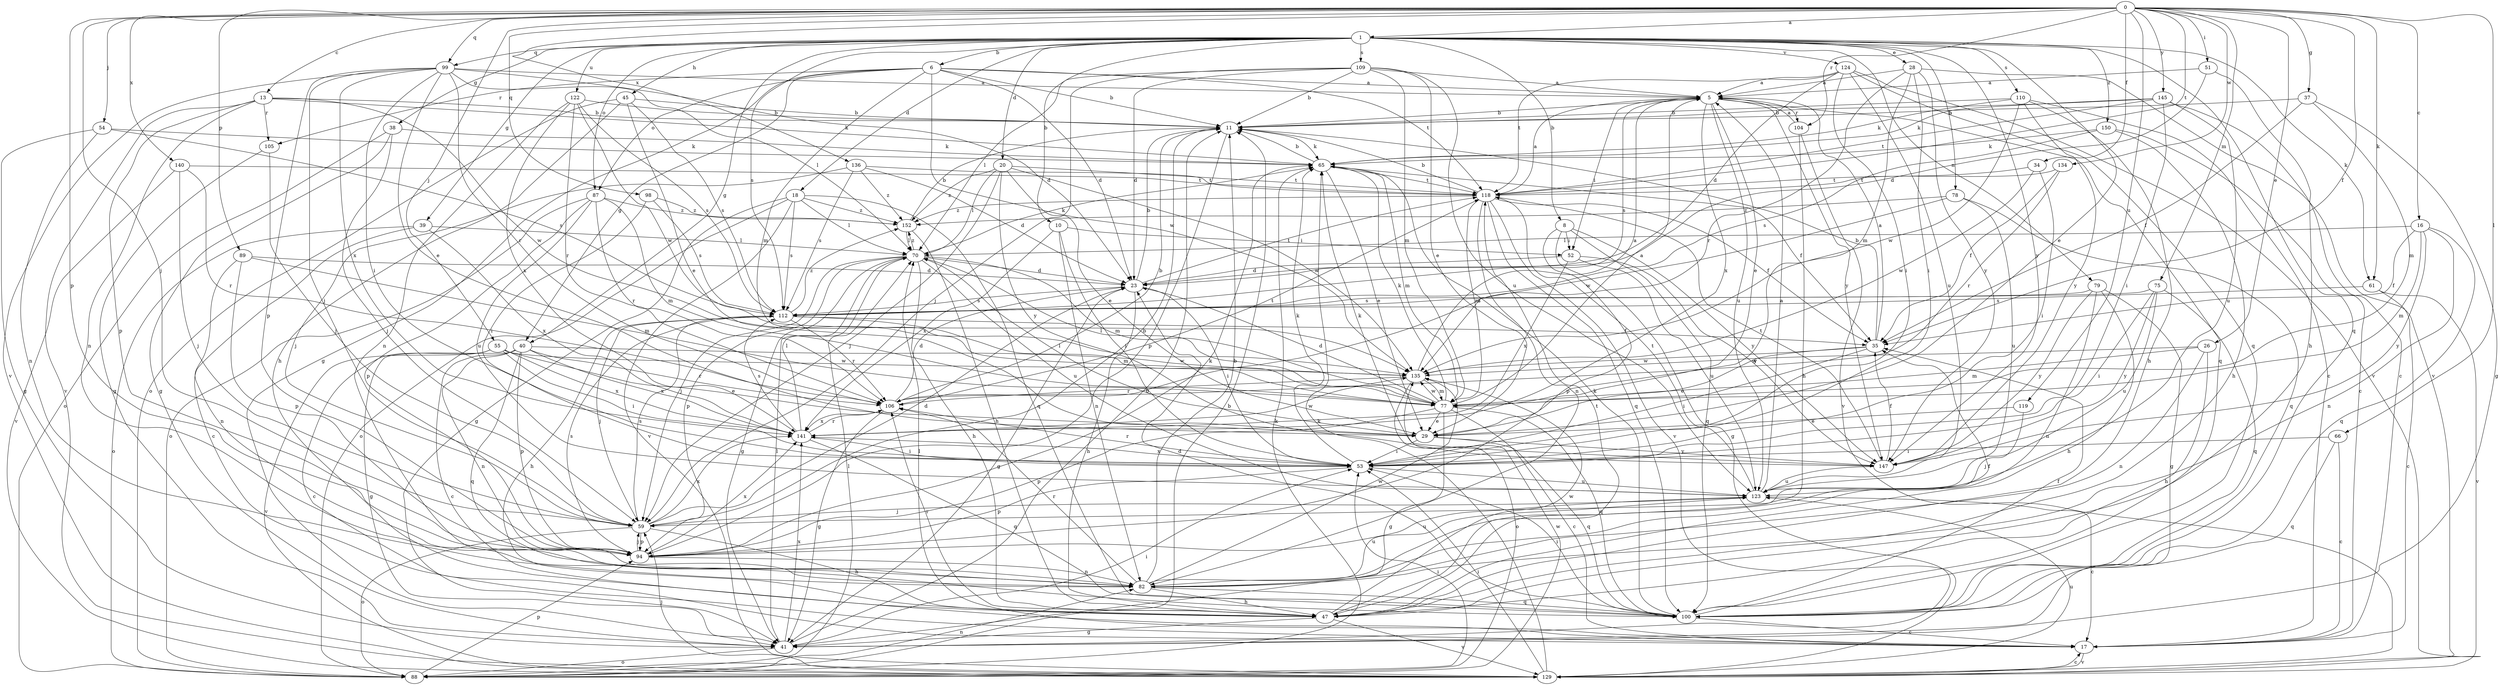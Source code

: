 strict digraph  {
0;
1;
5;
6;
8;
10;
11;
13;
16;
17;
18;
20;
23;
26;
28;
29;
34;
35;
37;
38;
39;
40;
41;
45;
47;
51;
52;
53;
54;
55;
59;
61;
65;
66;
70;
75;
77;
78;
79;
82;
87;
88;
89;
94;
98;
99;
100;
104;
105;
106;
109;
110;
112;
118;
119;
122;
123;
124;
129;
134;
135;
136;
140;
141;
145;
147;
150;
152;
0 -> 1  [label=a];
0 -> 13  [label=c];
0 -> 16  [label=c];
0 -> 26  [label=e];
0 -> 34  [label=f];
0 -> 35  [label=f];
0 -> 37  [label=g];
0 -> 51  [label=i];
0 -> 54  [label=j];
0 -> 55  [label=j];
0 -> 59  [label=j];
0 -> 61  [label=k];
0 -> 66  [label=l];
0 -> 75  [label=m];
0 -> 89  [label=p];
0 -> 94  [label=p];
0 -> 98  [label=q];
0 -> 99  [label=q];
0 -> 104  [label=r];
0 -> 118  [label=t];
0 -> 119  [label=u];
0 -> 134  [label=w];
0 -> 136  [label=x];
0 -> 140  [label=x];
0 -> 145  [label=y];
1 -> 6  [label=b];
1 -> 8  [label=b];
1 -> 10  [label=b];
1 -> 18  [label=d];
1 -> 20  [label=d];
1 -> 28  [label=e];
1 -> 29  [label=e];
1 -> 38  [label=g];
1 -> 39  [label=g];
1 -> 40  [label=g];
1 -> 45  [label=h];
1 -> 61  [label=k];
1 -> 78  [label=n];
1 -> 79  [label=n];
1 -> 87  [label=o];
1 -> 99  [label=q];
1 -> 100  [label=q];
1 -> 109  [label=s];
1 -> 110  [label=s];
1 -> 112  [label=s];
1 -> 122  [label=u];
1 -> 124  [label=v];
1 -> 147  [label=y];
1 -> 150  [label=z];
5 -> 11  [label=b];
5 -> 29  [label=e];
5 -> 52  [label=i];
5 -> 100  [label=q];
5 -> 104  [label=r];
5 -> 112  [label=s];
5 -> 123  [label=u];
5 -> 141  [label=x];
5 -> 147  [label=y];
6 -> 5  [label=a];
6 -> 11  [label=b];
6 -> 23  [label=d];
6 -> 40  [label=g];
6 -> 41  [label=g];
6 -> 77  [label=m];
6 -> 87  [label=o];
6 -> 105  [label=r];
6 -> 118  [label=t];
6 -> 135  [label=w];
8 -> 41  [label=g];
8 -> 52  [label=i];
8 -> 94  [label=p];
8 -> 100  [label=q];
8 -> 147  [label=y];
10 -> 52  [label=i];
10 -> 53  [label=i];
10 -> 82  [label=n];
10 -> 141  [label=x];
11 -> 65  [label=k];
11 -> 94  [label=p];
13 -> 11  [label=b];
13 -> 65  [label=k];
13 -> 82  [label=n];
13 -> 94  [label=p];
13 -> 105  [label=r];
13 -> 129  [label=v];
13 -> 135  [label=w];
16 -> 35  [label=f];
16 -> 70  [label=l];
16 -> 77  [label=m];
16 -> 82  [label=n];
16 -> 100  [label=q];
16 -> 147  [label=y];
17 -> 70  [label=l];
17 -> 129  [label=v];
18 -> 41  [label=g];
18 -> 70  [label=l];
18 -> 88  [label=o];
18 -> 100  [label=q];
18 -> 112  [label=s];
18 -> 129  [label=v];
18 -> 152  [label=z];
20 -> 29  [label=e];
20 -> 59  [label=j];
20 -> 70  [label=l];
20 -> 118  [label=t];
20 -> 135  [label=w];
20 -> 147  [label=y];
20 -> 152  [label=z];
23 -> 11  [label=b];
23 -> 41  [label=g];
23 -> 47  [label=h];
23 -> 53  [label=i];
23 -> 112  [label=s];
23 -> 118  [label=t];
26 -> 47  [label=h];
26 -> 77  [label=m];
26 -> 82  [label=n];
26 -> 135  [label=w];
28 -> 5  [label=a];
28 -> 53  [label=i];
28 -> 77  [label=m];
28 -> 106  [label=r];
28 -> 129  [label=v];
28 -> 147  [label=y];
29 -> 53  [label=i];
29 -> 70  [label=l];
29 -> 100  [label=q];
29 -> 147  [label=y];
34 -> 53  [label=i];
34 -> 118  [label=t];
34 -> 135  [label=w];
35 -> 5  [label=a];
35 -> 11  [label=b];
35 -> 29  [label=e];
35 -> 53  [label=i];
35 -> 135  [label=w];
37 -> 11  [label=b];
37 -> 35  [label=f];
37 -> 41  [label=g];
37 -> 77  [label=m];
38 -> 41  [label=g];
38 -> 59  [label=j];
38 -> 65  [label=k];
38 -> 88  [label=o];
39 -> 17  [label=c];
39 -> 70  [label=l];
39 -> 88  [label=o];
39 -> 141  [label=x];
40 -> 17  [label=c];
40 -> 41  [label=g];
40 -> 82  [label=n];
40 -> 94  [label=p];
40 -> 100  [label=q];
40 -> 106  [label=r];
40 -> 135  [label=w];
40 -> 141  [label=x];
41 -> 11  [label=b];
41 -> 53  [label=i];
41 -> 70  [label=l];
41 -> 88  [label=o];
41 -> 141  [label=x];
45 -> 11  [label=b];
45 -> 29  [label=e];
45 -> 47  [label=h];
45 -> 88  [label=o];
45 -> 112  [label=s];
47 -> 41  [label=g];
47 -> 106  [label=r];
47 -> 118  [label=t];
47 -> 129  [label=v];
47 -> 135  [label=w];
51 -> 5  [label=a];
51 -> 23  [label=d];
51 -> 47  [label=h];
52 -> 23  [label=d];
52 -> 123  [label=u];
52 -> 141  [label=x];
52 -> 147  [label=y];
53 -> 65  [label=k];
53 -> 94  [label=p];
53 -> 106  [label=r];
53 -> 123  [label=u];
53 -> 141  [label=x];
54 -> 41  [label=g];
54 -> 65  [label=k];
54 -> 82  [label=n];
54 -> 112  [label=s];
55 -> 17  [label=c];
55 -> 29  [label=e];
55 -> 53  [label=i];
55 -> 129  [label=v];
55 -> 135  [label=w];
55 -> 141  [label=x];
59 -> 11  [label=b];
59 -> 23  [label=d];
59 -> 47  [label=h];
59 -> 88  [label=o];
59 -> 94  [label=p];
59 -> 112  [label=s];
59 -> 141  [label=x];
61 -> 17  [label=c];
61 -> 112  [label=s];
61 -> 129  [label=v];
65 -> 11  [label=b];
65 -> 29  [label=e];
65 -> 35  [label=f];
65 -> 77  [label=m];
65 -> 118  [label=t];
66 -> 17  [label=c];
66 -> 53  [label=i];
66 -> 100  [label=q];
70 -> 23  [label=d];
70 -> 41  [label=g];
70 -> 47  [label=h];
70 -> 59  [label=j];
70 -> 65  [label=k];
70 -> 77  [label=m];
70 -> 94  [label=p];
70 -> 123  [label=u];
70 -> 152  [label=z];
75 -> 53  [label=i];
75 -> 100  [label=q];
75 -> 112  [label=s];
75 -> 123  [label=u];
75 -> 147  [label=y];
77 -> 5  [label=a];
77 -> 17  [label=c];
77 -> 23  [label=d];
77 -> 29  [label=e];
77 -> 41  [label=g];
77 -> 65  [label=k];
77 -> 70  [label=l];
77 -> 94  [label=p];
77 -> 100  [label=q];
77 -> 135  [label=w];
78 -> 100  [label=q];
78 -> 123  [label=u];
78 -> 135  [label=w];
78 -> 152  [label=z];
79 -> 41  [label=g];
79 -> 47  [label=h];
79 -> 82  [label=n];
79 -> 112  [label=s];
79 -> 147  [label=y];
82 -> 11  [label=b];
82 -> 35  [label=f];
82 -> 47  [label=h];
82 -> 100  [label=q];
82 -> 106  [label=r];
82 -> 123  [label=u];
82 -> 135  [label=w];
87 -> 77  [label=m];
87 -> 88  [label=o];
87 -> 94  [label=p];
87 -> 106  [label=r];
87 -> 123  [label=u];
87 -> 152  [label=z];
88 -> 11  [label=b];
88 -> 53  [label=i];
88 -> 65  [label=k];
88 -> 70  [label=l];
88 -> 82  [label=n];
88 -> 94  [label=p];
88 -> 135  [label=w];
89 -> 23  [label=d];
89 -> 77  [label=m];
89 -> 82  [label=n];
89 -> 94  [label=p];
94 -> 59  [label=j];
94 -> 65  [label=k];
94 -> 82  [label=n];
94 -> 112  [label=s];
94 -> 123  [label=u];
94 -> 141  [label=x];
98 -> 53  [label=i];
98 -> 112  [label=s];
98 -> 152  [label=z];
99 -> 5  [label=a];
99 -> 23  [label=d];
99 -> 29  [label=e];
99 -> 53  [label=i];
99 -> 59  [label=j];
99 -> 70  [label=l];
99 -> 94  [label=p];
99 -> 106  [label=r];
99 -> 129  [label=v];
99 -> 141  [label=x];
100 -> 17  [label=c];
100 -> 23  [label=d];
100 -> 35  [label=f];
100 -> 53  [label=i];
100 -> 65  [label=k];
104 -> 5  [label=a];
104 -> 47  [label=h];
104 -> 129  [label=v];
105 -> 41  [label=g];
105 -> 59  [label=j];
106 -> 11  [label=b];
106 -> 23  [label=d];
106 -> 41  [label=g];
106 -> 118  [label=t];
106 -> 141  [label=x];
109 -> 5  [label=a];
109 -> 11  [label=b];
109 -> 23  [label=d];
109 -> 29  [label=e];
109 -> 59  [label=j];
109 -> 70  [label=l];
109 -> 77  [label=m];
109 -> 123  [label=u];
110 -> 11  [label=b];
110 -> 17  [label=c];
110 -> 47  [label=h];
110 -> 65  [label=k];
110 -> 135  [label=w];
110 -> 147  [label=y];
112 -> 35  [label=f];
112 -> 47  [label=h];
112 -> 59  [label=j];
112 -> 77  [label=m];
112 -> 106  [label=r];
112 -> 152  [label=z];
118 -> 5  [label=a];
118 -> 11  [label=b];
118 -> 35  [label=f];
118 -> 77  [label=m];
118 -> 82  [label=n];
118 -> 100  [label=q];
118 -> 129  [label=v];
118 -> 152  [label=z];
119 -> 29  [label=e];
119 -> 59  [label=j];
122 -> 11  [label=b];
122 -> 82  [label=n];
122 -> 106  [label=r];
122 -> 112  [label=s];
122 -> 135  [label=w];
122 -> 141  [label=x];
123 -> 5  [label=a];
123 -> 17  [label=c];
123 -> 59  [label=j];
123 -> 118  [label=t];
124 -> 5  [label=a];
124 -> 23  [label=d];
124 -> 53  [label=i];
124 -> 100  [label=q];
124 -> 118  [label=t];
124 -> 123  [label=u];
124 -> 129  [label=v];
129 -> 17  [label=c];
129 -> 53  [label=i];
129 -> 59  [label=j];
129 -> 65  [label=k];
129 -> 123  [label=u];
134 -> 35  [label=f];
134 -> 106  [label=r];
134 -> 118  [label=t];
135 -> 5  [label=a];
135 -> 77  [label=m];
135 -> 88  [label=o];
135 -> 106  [label=r];
136 -> 23  [label=d];
136 -> 59  [label=j];
136 -> 112  [label=s];
136 -> 118  [label=t];
136 -> 152  [label=z];
140 -> 59  [label=j];
140 -> 106  [label=r];
140 -> 118  [label=t];
140 -> 129  [label=v];
141 -> 53  [label=i];
141 -> 70  [label=l];
141 -> 100  [label=q];
141 -> 106  [label=r];
141 -> 112  [label=s];
141 -> 135  [label=w];
145 -> 11  [label=b];
145 -> 17  [label=c];
145 -> 53  [label=i];
145 -> 65  [label=k];
145 -> 118  [label=t];
145 -> 123  [label=u];
147 -> 35  [label=f];
147 -> 65  [label=k];
147 -> 118  [label=t];
147 -> 123  [label=u];
150 -> 17  [label=c];
150 -> 47  [label=h];
150 -> 65  [label=k];
150 -> 112  [label=s];
152 -> 11  [label=b];
152 -> 47  [label=h];
152 -> 70  [label=l];
}
